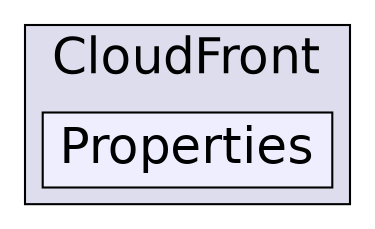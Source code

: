 digraph "C:/Users/nathanael/Documents/resizer/Plugins/CloudFront/Properties" {
  compound=true
  node [ fontsize="24", fontname="Helvetica"];
  edge [ labelfontsize="24", labelfontname="Helvetica"];
  subgraph clusterdir_0e48f7c0efe48badc0668d3b39f43191 {
    graph [ bgcolor="#ddddee", pencolor="black", label="CloudFront" fontname="Helvetica", fontsize="24", URL="dir_0e48f7c0efe48badc0668d3b39f43191.html"]
  dir_93742067c41f01dc4ff2c6b7d70cce36 [shape=box, label="Properties", style="filled", fillcolor="#eeeeff", pencolor="black", URL="dir_93742067c41f01dc4ff2c6b7d70cce36.html"];
  }
}
